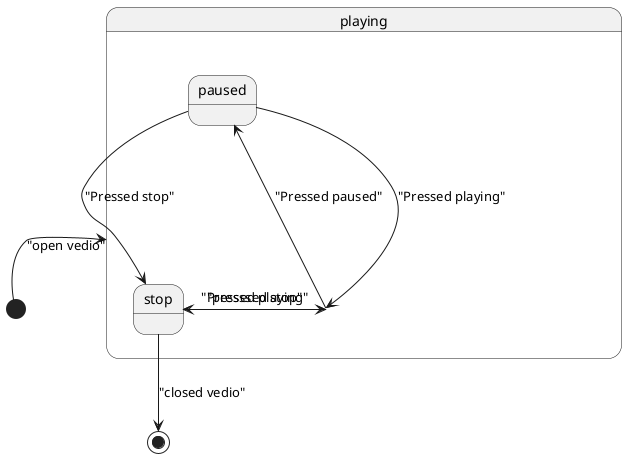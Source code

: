 @startuml vedio_player

[*] -> playing :"open vedio"

state playing {
    playing ---> paused : "Pressed paused"
    playing ---> stop : "presssed stop"
}
state paused {
    paused ---> stop :"Pressed stop"
    paused ---> playing : "Pressed playing"
}
state stop {
    stop ---> playing:"Pressed playing"
}
stop --> [*] : "closed vedio"

@enduml